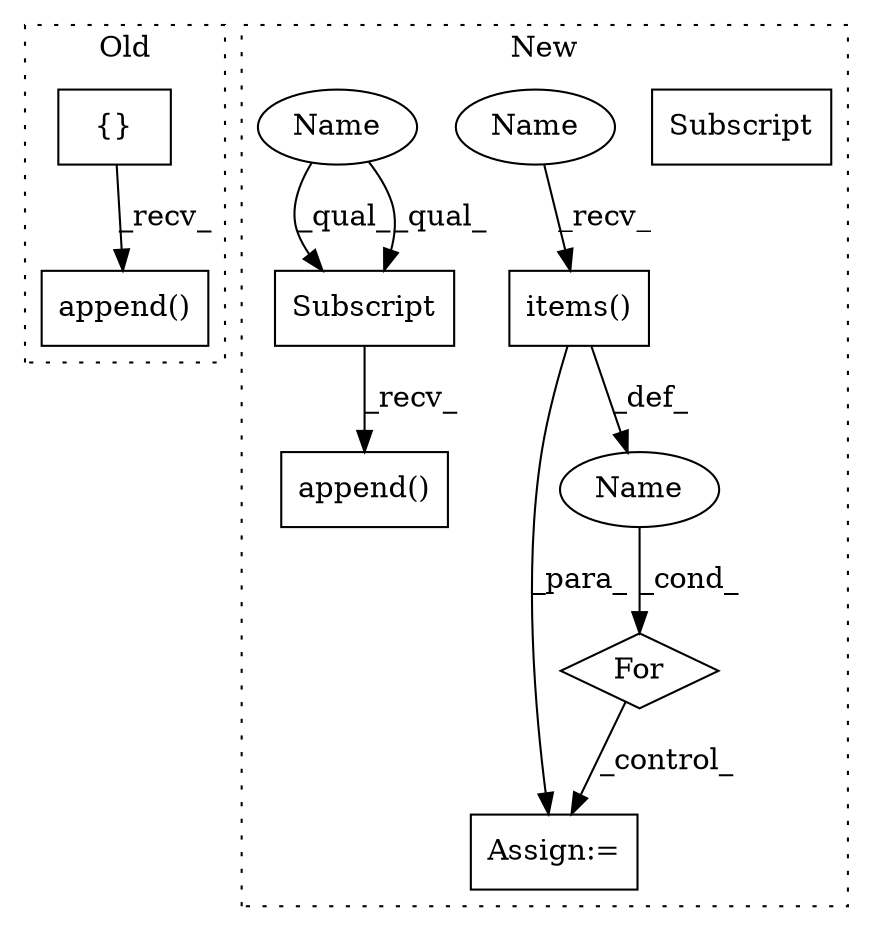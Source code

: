 digraph G {
subgraph cluster0 {
1 [label="append()" a="75" s="3689,3720" l="18,1" shape="box"];
6 [label="{}" a="59" s="3414,3460" l="1,0" shape="box"];
label = "Old";
style="dotted";
}
subgraph cluster1 {
2 [label="items()" a="75" s="3893" l="19" shape="box"];
3 [label="For" a="107" s="3871,3912" l="4,111" shape="diamond"];
4 [label="Assign:=" a="68" s="4144" l="4" shape="box"];
5 [label="Name" a="87" s="3883" l="6" shape="ellipse"];
7 [label="Subscript" a="63" s="3821,0" l="19,0" shape="box"];
8 [label="append()" a="75" s="3821,3860" l="27,1" shape="box"];
9 [label="Name" a="87" s="3893" l="11" shape="ellipse"];
10 [label="Name" a="87" s="3821" l="11" shape="ellipse"];
11 [label="Subscript" a="63" s="3821,0" l="19,0" shape="box"];
label = "New";
style="dotted";
}
2 -> 4 [label="_para_"];
2 -> 5 [label="_def_"];
3 -> 4 [label="_control_"];
5 -> 3 [label="_cond_"];
6 -> 1 [label="_recv_"];
9 -> 2 [label="_recv_"];
10 -> 11 [label="_qual_"];
10 -> 11 [label="_qual_"];
11 -> 8 [label="_recv_"];
}